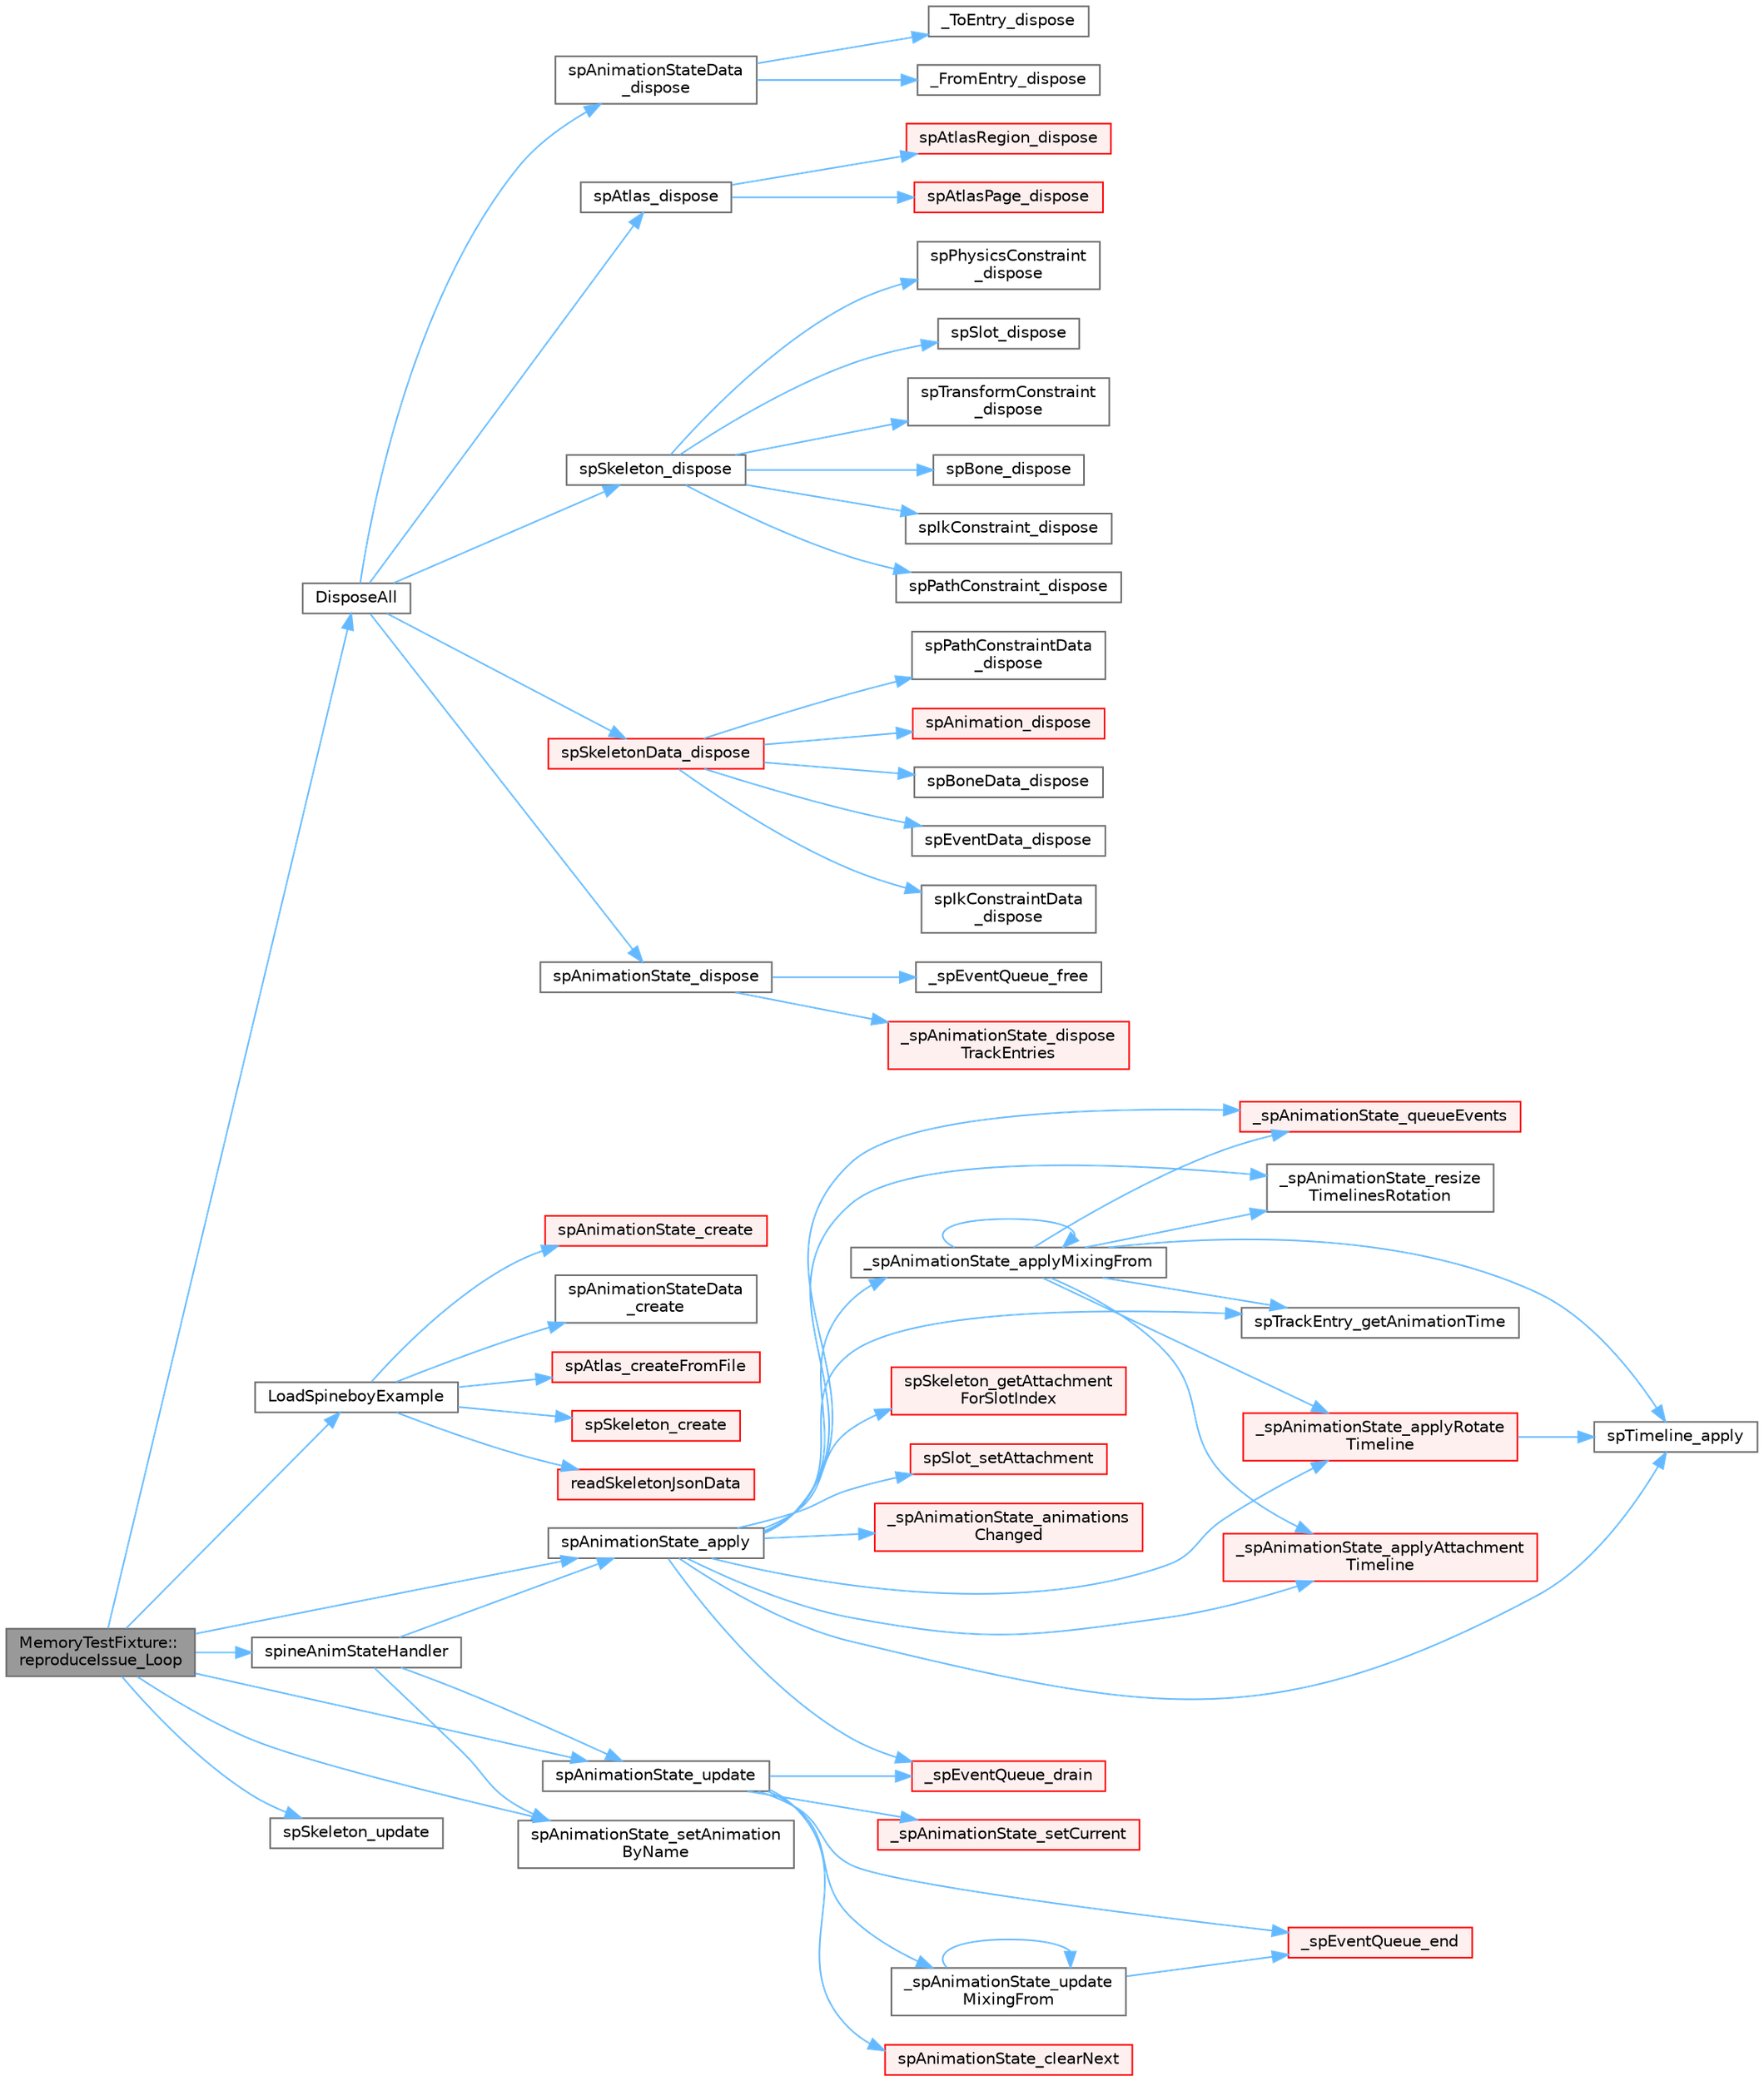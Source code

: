 digraph "MemoryTestFixture::reproduceIssue_Loop"
{
 // LATEX_PDF_SIZE
  bgcolor="transparent";
  edge [fontname=Helvetica,fontsize=10,labelfontname=Helvetica,labelfontsize=10];
  node [fontname=Helvetica,fontsize=10,shape=box,height=0.2,width=0.4];
  rankdir="LR";
  Node1 [id="Node000001",label="MemoryTestFixture::\lreproduceIssue_Loop",height=0.2,width=0.4,color="gray40", fillcolor="grey60", style="filled", fontcolor="black",tooltip=" "];
  Node1 -> Node2 [id="edge64_Node000001_Node000002",color="steelblue1",style="solid",tooltip=" "];
  Node2 [id="Node000002",label="DisposeAll",height=0.2,width=0.4,color="grey40", fillcolor="white", style="filled",URL="$_memory_test_fixture_8cpp.html#aae0865d0664514a6c59e6f3684de729b",tooltip=" "];
  Node2 -> Node3 [id="edge65_Node000002_Node000003",color="steelblue1",style="solid",tooltip=" "];
  Node3 [id="Node000003",label="spAnimationState_dispose",height=0.2,width=0.4,color="grey40", fillcolor="white", style="filled",URL="$_animation_state_8c.html#a6bb36f95af04a3ec35d13f6c435aeb4a",tooltip=" "];
  Node3 -> Node4 [id="edge66_Node000003_Node000004",color="steelblue1",style="solid",tooltip=" "];
  Node4 [id="Node000004",label="_spAnimationState_dispose\lTrackEntries",height=0.2,width=0.4,color="red", fillcolor="#FFF0F0", style="filled",URL="$_animation_state_8c.html#ace41e2ec65c20f6eae482d34767b2717",tooltip=" "];
  Node3 -> Node6 [id="edge67_Node000003_Node000006",color="steelblue1",style="solid",tooltip=" "];
  Node6 [id="Node000006",label="_spEventQueue_free",height=0.2,width=0.4,color="grey40", fillcolor="white", style="filled",URL="$_animation_state_8c.html#ae8ff6644ab7d8745ee257f97508d54ba",tooltip=" "];
  Node2 -> Node7 [id="edge68_Node000002_Node000007",color="steelblue1",style="solid",tooltip=" "];
  Node7 [id="Node000007",label="spAnimationStateData\l_dispose",height=0.2,width=0.4,color="grey40", fillcolor="white", style="filled",URL="$_animation_state_data_8c.html#a9e59c832dcb7ea89165a0b049c7123f9",tooltip=" "];
  Node7 -> Node8 [id="edge69_Node000007_Node000008",color="steelblue1",style="solid",tooltip=" "];
  Node8 [id="Node000008",label="_FromEntry_dispose",height=0.2,width=0.4,color="grey40", fillcolor="white", style="filled",URL="$_animation_state_data_8c.html#a6b3b2721dbd2f59040cb4fe9c6056494",tooltip=" "];
  Node7 -> Node9 [id="edge70_Node000007_Node000009",color="steelblue1",style="solid",tooltip=" "];
  Node9 [id="Node000009",label="_ToEntry_dispose",height=0.2,width=0.4,color="grey40", fillcolor="white", style="filled",URL="$_animation_state_data_8c.html#a8a6542ed327ef0960ac7794c726a92c5",tooltip=" "];
  Node2 -> Node10 [id="edge71_Node000002_Node000010",color="steelblue1",style="solid",tooltip=" "];
  Node10 [id="Node000010",label="spAtlas_dispose",height=0.2,width=0.4,color="grey40", fillcolor="white", style="filled",URL="$_atlas_8c.html#ab20fecb33dfefd9547bbd79b96ffd829",tooltip=" "];
  Node10 -> Node11 [id="edge72_Node000010_Node000011",color="steelblue1",style="solid",tooltip=" "];
  Node11 [id="Node000011",label="spAtlasPage_dispose",height=0.2,width=0.4,color="red", fillcolor="#FFF0F0", style="filled",URL="$_atlas_8c.html#acae69283e8807fb5ecd5ea86ed6eedfa",tooltip=" "];
  Node10 -> Node13 [id="edge73_Node000010_Node000013",color="steelblue1",style="solid",tooltip=" "];
  Node13 [id="Node000013",label="spAtlasRegion_dispose",height=0.2,width=0.4,color="red", fillcolor="#FFF0F0", style="filled",URL="$_atlas_8c.html#a4e6a7dc29e16745191a6162b347de373",tooltip=" "];
  Node2 -> Node16 [id="edge74_Node000002_Node000016",color="steelblue1",style="solid",tooltip=" "];
  Node16 [id="Node000016",label="spSkeleton_dispose",height=0.2,width=0.4,color="grey40", fillcolor="white", style="filled",URL="$_skeleton_8c.html#a77f856011e09776af5a8d8e45446bc72",tooltip=" "];
  Node16 -> Node17 [id="edge75_Node000016_Node000017",color="steelblue1",style="solid",tooltip=" "];
  Node17 [id="Node000017",label="spBone_dispose",height=0.2,width=0.4,color="grey40", fillcolor="white", style="filled",URL="$_bone_8c.html#ac9432169a9965bcbc2ee09fdd40ae4a2",tooltip=" "];
  Node16 -> Node18 [id="edge76_Node000016_Node000018",color="steelblue1",style="solid",tooltip=" "];
  Node18 [id="Node000018",label="spIkConstraint_dispose",height=0.2,width=0.4,color="grey40", fillcolor="white", style="filled",URL="$_ik_constraint_8c.html#ab562f2c38689e012955f64da69cbdd51",tooltip=" "];
  Node16 -> Node19 [id="edge77_Node000016_Node000019",color="steelblue1",style="solid",tooltip=" "];
  Node19 [id="Node000019",label="spPathConstraint_dispose",height=0.2,width=0.4,color="grey40", fillcolor="white", style="filled",URL="$_path_constraint_8c.html#a89a998f72f23fadea74c6cb7403d19a5",tooltip=" "];
  Node16 -> Node20 [id="edge78_Node000016_Node000020",color="steelblue1",style="solid",tooltip=" "];
  Node20 [id="Node000020",label="spPhysicsConstraint\l_dispose",height=0.2,width=0.4,color="grey40", fillcolor="white", style="filled",URL="$_physics_constraint_8c.html#a7d0e849bcc7d76d81f5a9f31e2fdb8f6",tooltip=" "];
  Node16 -> Node21 [id="edge79_Node000016_Node000021",color="steelblue1",style="solid",tooltip=" "];
  Node21 [id="Node000021",label="spSlot_dispose",height=0.2,width=0.4,color="grey40", fillcolor="white", style="filled",URL="$_slot_8c.html#abc79e957760a12acef34938e456201e7",tooltip=" "];
  Node16 -> Node22 [id="edge80_Node000016_Node000022",color="steelblue1",style="solid",tooltip=" "];
  Node22 [id="Node000022",label="spTransformConstraint\l_dispose",height=0.2,width=0.4,color="grey40", fillcolor="white", style="filled",URL="$_transform_constraint_8c.html#aa1b7de86ac6d61687962b5f9171ec5cb",tooltip=" "];
  Node2 -> Node23 [id="edge81_Node000002_Node000023",color="steelblue1",style="solid",tooltip=" "];
  Node23 [id="Node000023",label="spSkeletonData_dispose",height=0.2,width=0.4,color="red", fillcolor="#FFF0F0", style="filled",URL="$_skeleton_data_8c.html#afd9f9725b11c94e4c65be6d053cf243a",tooltip=" "];
  Node23 -> Node24 [id="edge82_Node000023_Node000024",color="steelblue1",style="solid",tooltip=" "];
  Node24 [id="Node000024",label="spAnimation_dispose",height=0.2,width=0.4,color="red", fillcolor="#FFF0F0", style="filled",URL="$_animation_8c.html#af2cfa83dac9cdceab6aebc48e2779932",tooltip=" "];
  Node23 -> Node26 [id="edge83_Node000023_Node000026",color="steelblue1",style="solid",tooltip=" "];
  Node26 [id="Node000026",label="spBoneData_dispose",height=0.2,width=0.4,color="grey40", fillcolor="white", style="filled",URL="$_bone_data_8c.html#a50cdd0e82710d2257848aedfd771beac",tooltip=" "];
  Node23 -> Node27 [id="edge84_Node000023_Node000027",color="steelblue1",style="solid",tooltip=" "];
  Node27 [id="Node000027",label="spEventData_dispose",height=0.2,width=0.4,color="grey40", fillcolor="white", style="filled",URL="$_event_data_8c.html#a12bab53ca7e54d954761c59faf71df30",tooltip=" "];
  Node23 -> Node28 [id="edge85_Node000023_Node000028",color="steelblue1",style="solid",tooltip=" "];
  Node28 [id="Node000028",label="spIkConstraintData\l_dispose",height=0.2,width=0.4,color="grey40", fillcolor="white", style="filled",URL="$_ik_constraint_data_8c.html#a4f580f835dd286939313fc3099256336",tooltip=" "];
  Node23 -> Node29 [id="edge86_Node000023_Node000029",color="steelblue1",style="solid",tooltip=" "];
  Node29 [id="Node000029",label="spPathConstraintData\l_dispose",height=0.2,width=0.4,color="grey40", fillcolor="white", style="filled",URL="$_path_constraint_data_8c.html#ab7d54550dcd1cf2b2a6dc0e9cc325c60",tooltip=" "];
  Node1 -> Node37 [id="edge87_Node000001_Node000037",color="steelblue1",style="solid",tooltip=" "];
  Node37 [id="Node000037",label="LoadSpineboyExample",height=0.2,width=0.4,color="grey40", fillcolor="white", style="filled",URL="$_memory_test_fixture_8cpp.html#ab107a223167d4a7e42a6d7f25dc274b7",tooltip=" "];
  Node37 -> Node38 [id="edge88_Node000037_Node000038",color="steelblue1",style="solid",tooltip=" "];
  Node38 [id="Node000038",label="readSkeletonJsonData",height=0.2,width=0.4,color="red", fillcolor="#FFF0F0", style="filled",URL="$_memory_test_fixture_8cpp.html#ad6f8acc85c6408fecdcc4f48c2792571",tooltip=" "];
  Node37 -> Node269 [id="edge89_Node000037_Node000269",color="steelblue1",style="solid",tooltip=" "];
  Node269 [id="Node000269",label="spAnimationState_create",height=0.2,width=0.4,color="red", fillcolor="#FFF0F0", style="filled",URL="$_animation_state_8c.html#a87beba99c1cc332a37af3d16d15454fd",tooltip=" "];
  Node37 -> Node271 [id="edge90_Node000037_Node000271",color="steelblue1",style="solid",tooltip=" "];
  Node271 [id="Node000271",label="spAnimationStateData\l_create",height=0.2,width=0.4,color="grey40", fillcolor="white", style="filled",URL="$_animation_state_data_8c.html#a8c7606d99b6d3ca45a45f696191e184b",tooltip=" "];
  Node37 -> Node272 [id="edge91_Node000037_Node000272",color="steelblue1",style="solid",tooltip=" "];
  Node272 [id="Node000272",label="spAtlas_createFromFile",height=0.2,width=0.4,color="red", fillcolor="#FFF0F0", style="filled",URL="$_atlas_8c.html#a925c3512d9ada00ac6ad2b7c0b031398",tooltip=" "];
  Node37 -> Node294 [id="edge92_Node000037_Node000294",color="steelblue1",style="solid",tooltip=" "];
  Node294 [id="Node000294",label="spSkeleton_create",height=0.2,width=0.4,color="red", fillcolor="#FFF0F0", style="filled",URL="$_skeleton_8c.html#adafc127ff4d17039cb355ad7941b4687",tooltip=" "];
  Node1 -> Node313 [id="edge93_Node000001_Node000313",color="steelblue1",style="solid",tooltip=" "];
  Node313 [id="Node000313",label="spAnimationState_apply",height=0.2,width=0.4,color="grey40", fillcolor="white", style="filled",URL="$_animation_state_8c.html#a121811397a5e69b5d84b141172a860ad",tooltip=" "];
  Node313 -> Node314 [id="edge94_Node000313_Node000314",color="steelblue1",style="solid",tooltip=" "];
  Node314 [id="Node000314",label="_spAnimationState_animations\lChanged",height=0.2,width=0.4,color="red", fillcolor="#FFF0F0", style="filled",URL="$_animation_state_8c.html#a2e9127da71404d2e7f6715635f59714d",tooltip=" "];
  Node313 -> Node320 [id="edge95_Node000313_Node000320",color="steelblue1",style="solid",tooltip=" "];
  Node320 [id="Node000320",label="_spAnimationState_applyAttachment\lTimeline",height=0.2,width=0.4,color="red", fillcolor="#FFF0F0", style="filled",URL="$_animation_state_8c.html#a552cd264b22c69404ce34e0e773bcaa7",tooltip=" "];
  Node313 -> Node323 [id="edge96_Node000313_Node000323",color="steelblue1",style="solid",tooltip=" "];
  Node323 [id="Node000323",label="_spAnimationState_applyMixingFrom",height=0.2,width=0.4,color="grey40", fillcolor="white", style="filled",URL="$_animation_state_8c.html#ad872d0ff5d38b3ad75d02684ee46e3ef",tooltip=" "];
  Node323 -> Node320 [id="edge97_Node000323_Node000320",color="steelblue1",style="solid",tooltip=" "];
  Node323 -> Node323 [id="edge98_Node000323_Node000323",color="steelblue1",style="solid",tooltip=" "];
  Node323 -> Node324 [id="edge99_Node000323_Node000324",color="steelblue1",style="solid",tooltip=" "];
  Node324 [id="Node000324",label="_spAnimationState_applyRotate\lTimeline",height=0.2,width=0.4,color="red", fillcolor="#FFF0F0", style="filled",URL="$_animation_state_8c.html#a807375db0ba9e1c5a66ba60c03967a16",tooltip=" "];
  Node324 -> Node325 [id="edge100_Node000324_Node000325",color="steelblue1",style="solid",tooltip=" "];
  Node325 [id="Node000325",label="spTimeline_apply",height=0.2,width=0.4,color="grey40", fillcolor="white", style="filled",URL="$_animation_8c.html#a8f8846b1f976e08e2825cd8f2e4fed2a",tooltip=" "];
  Node323 -> Node326 [id="edge101_Node000323_Node000326",color="steelblue1",style="solid",tooltip=" "];
  Node326 [id="Node000326",label="_spAnimationState_queueEvents",height=0.2,width=0.4,color="red", fillcolor="#FFF0F0", style="filled",URL="$_animation_state_8c.html#a03841b3426944328c63e8dc965e5d202",tooltip=" "];
  Node323 -> Node333 [id="edge102_Node000323_Node000333",color="steelblue1",style="solid",tooltip=" "];
  Node333 [id="Node000333",label="_spAnimationState_resize\lTimelinesRotation",height=0.2,width=0.4,color="grey40", fillcolor="white", style="filled",URL="$_animation_state_8c.html#a586eb5371b2ecd094a959fb59981c011",tooltip=" "];
  Node323 -> Node325 [id="edge103_Node000323_Node000325",color="steelblue1",style="solid",tooltip=" "];
  Node323 -> Node334 [id="edge104_Node000323_Node000334",color="steelblue1",style="solid",tooltip=" "];
  Node334 [id="Node000334",label="spTrackEntry_getAnimationTime",height=0.2,width=0.4,color="grey40", fillcolor="white", style="filled",URL="$_animation_state_8c.html#a16e885e6da856346be434e44d94fff4d",tooltip=" "];
  Node313 -> Node324 [id="edge105_Node000313_Node000324",color="steelblue1",style="solid",tooltip=" "];
  Node313 -> Node326 [id="edge106_Node000313_Node000326",color="steelblue1",style="solid",tooltip=" "];
  Node313 -> Node333 [id="edge107_Node000313_Node000333",color="steelblue1",style="solid",tooltip=" "];
  Node313 -> Node335 [id="edge108_Node000313_Node000335",color="steelblue1",style="solid",tooltip=" "];
  Node335 [id="Node000335",label="_spEventQueue_drain",height=0.2,width=0.4,color="red", fillcolor="#FFF0F0", style="filled",URL="$_animation_state_8c.html#a2bb362df65f36453467acd9b360c600d",tooltip=" "];
  Node313 -> Node139 [id="edge109_Node000313_Node000139",color="steelblue1",style="solid",tooltip=" "];
  Node139 [id="Node000139",label="spSkeleton_getAttachment\lForSlotIndex",height=0.2,width=0.4,color="red", fillcolor="#FFF0F0", style="filled",URL="$_skeleton_8c.html#af67b15fea85286452cf9d8741a17b0ed",tooltip=" "];
  Node313 -> Node141 [id="edge110_Node000313_Node000141",color="steelblue1",style="solid",tooltip=" "];
  Node141 [id="Node000141",label="spSlot_setAttachment",height=0.2,width=0.4,color="red", fillcolor="#FFF0F0", style="filled",URL="$_slot_8c.html#a56d5b092e9d5418595813cec61d447cc",tooltip=" "];
  Node313 -> Node325 [id="edge111_Node000313_Node000325",color="steelblue1",style="solid",tooltip=" "];
  Node313 -> Node334 [id="edge112_Node000313_Node000334",color="steelblue1",style="solid",tooltip=" "];
  Node1 -> Node337 [id="edge113_Node000001_Node000337",color="steelblue1",style="solid",tooltip=" "];
  Node337 [id="Node000337",label="spAnimationState_setAnimation\lByName",height=0.2,width=0.4,color="grey40", fillcolor="white", style="filled",URL="$spine-c_2include_2spine_2_animation_state_8h.html#a886473af828c2ec1222f62ea8aa5e470",tooltip=" "];
  Node1 -> Node338 [id="edge114_Node000001_Node000338",color="steelblue1",style="solid",tooltip=" "];
  Node338 [id="Node000338",label="spAnimationState_update",height=0.2,width=0.4,color="grey40", fillcolor="white", style="filled",URL="$_animation_state_8c.html#a6e0eaef7d5f047204c709cee9f51ef08",tooltip=" "];
  Node338 -> Node339 [id="edge115_Node000338_Node000339",color="steelblue1",style="solid",tooltip=" "];
  Node339 [id="Node000339",label="_spAnimationState_setCurrent",height=0.2,width=0.4,color="red", fillcolor="#FFF0F0", style="filled",URL="$_animation_state_8c.html#a7fd9c2b5f1e4e7ad96f8483118220e53",tooltip=" "];
  Node338 -> Node343 [id="edge116_Node000338_Node000343",color="steelblue1",style="solid",tooltip=" "];
  Node343 [id="Node000343",label="_spAnimationState_update\lMixingFrom",height=0.2,width=0.4,color="grey40", fillcolor="white", style="filled",URL="$_animation_state_8c.html#a811bfe34d8d6ae14d016aba963f38a5f",tooltip=" "];
  Node343 -> Node343 [id="edge117_Node000343_Node000343",color="steelblue1",style="solid",tooltip=" "];
  Node343 -> Node344 [id="edge118_Node000343_Node000344",color="steelblue1",style="solid",tooltip=" "];
  Node344 [id="Node000344",label="_spEventQueue_end",height=0.2,width=0.4,color="red", fillcolor="#FFF0F0", style="filled",URL="$_animation_state_8c.html#ae86eaf55ad672f17dcb738d9481d7bb9",tooltip=" "];
  Node338 -> Node335 [id="edge119_Node000338_Node000335",color="steelblue1",style="solid",tooltip=" "];
  Node338 -> Node344 [id="edge120_Node000338_Node000344",color="steelblue1",style="solid",tooltip=" "];
  Node338 -> Node345 [id="edge121_Node000338_Node000345",color="steelblue1",style="solid",tooltip=" "];
  Node345 [id="Node000345",label="spAnimationState_clearNext",height=0.2,width=0.4,color="red", fillcolor="#FFF0F0", style="filled",URL="$_animation_state_8c.html#a1116b24b2fd4730966c0c1705f16a515",tooltip=" "];
  Node1 -> Node347 [id="edge122_Node000001_Node000347",color="steelblue1",style="solid",tooltip=" "];
  Node347 [id="Node000347",label="spineAnimStateHandler",height=0.2,width=0.4,color="grey40", fillcolor="white", style="filled",URL="$_memory_test_fixture_8cpp.html#adbf35d85479b25f8c81ac7b9da889f4f",tooltip=" "];
  Node347 -> Node313 [id="edge123_Node000347_Node000313",color="steelblue1",style="solid",tooltip=" "];
  Node347 -> Node337 [id="edge124_Node000347_Node000337",color="steelblue1",style="solid",tooltip=" "];
  Node347 -> Node338 [id="edge125_Node000347_Node000338",color="steelblue1",style="solid",tooltip=" "];
  Node1 -> Node348 [id="edge126_Node000001_Node000348",color="steelblue1",style="solid",tooltip=" "];
  Node348 [id="Node000348",label="spSkeleton_update",height=0.2,width=0.4,color="grey40", fillcolor="white", style="filled",URL="$_skeleton_8c.html#a147cbd3d876d121ed81d32f16f1e3482",tooltip=" "];
}

